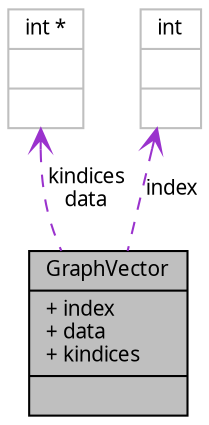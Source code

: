 digraph G
{
  edge [fontname="FreeSans.ttf",fontsize=10,labelfontname="FreeSans.ttf",labelfontsize=10];
  node [fontname="FreeSans.ttf",fontsize=10,shape=record];
  Node1 [label="{GraphVector\n|+ index\l+ data\l+ kindices\l|}",height=0.2,width=0.4,color="black", fillcolor="grey75", style="filled" fontcolor="black"];
  Node2 -> Node1 [dir=back,color="darkorchid3",fontsize=10,style="dashed",label="kindices\ndata",arrowtail="open",fontname="FreeSans.ttf"];
  Node2 [label="{int *\n||}",height=0.2,width=0.4,color="grey75", fillcolor="white", style="filled"];
  Node3 -> Node1 [dir=back,color="darkorchid3",fontsize=10,style="dashed",label="index",arrowtail="open",fontname="FreeSans.ttf"];
  Node3 [label="{int\n||}",height=0.2,width=0.4,color="grey75", fillcolor="white", style="filled"];
}
